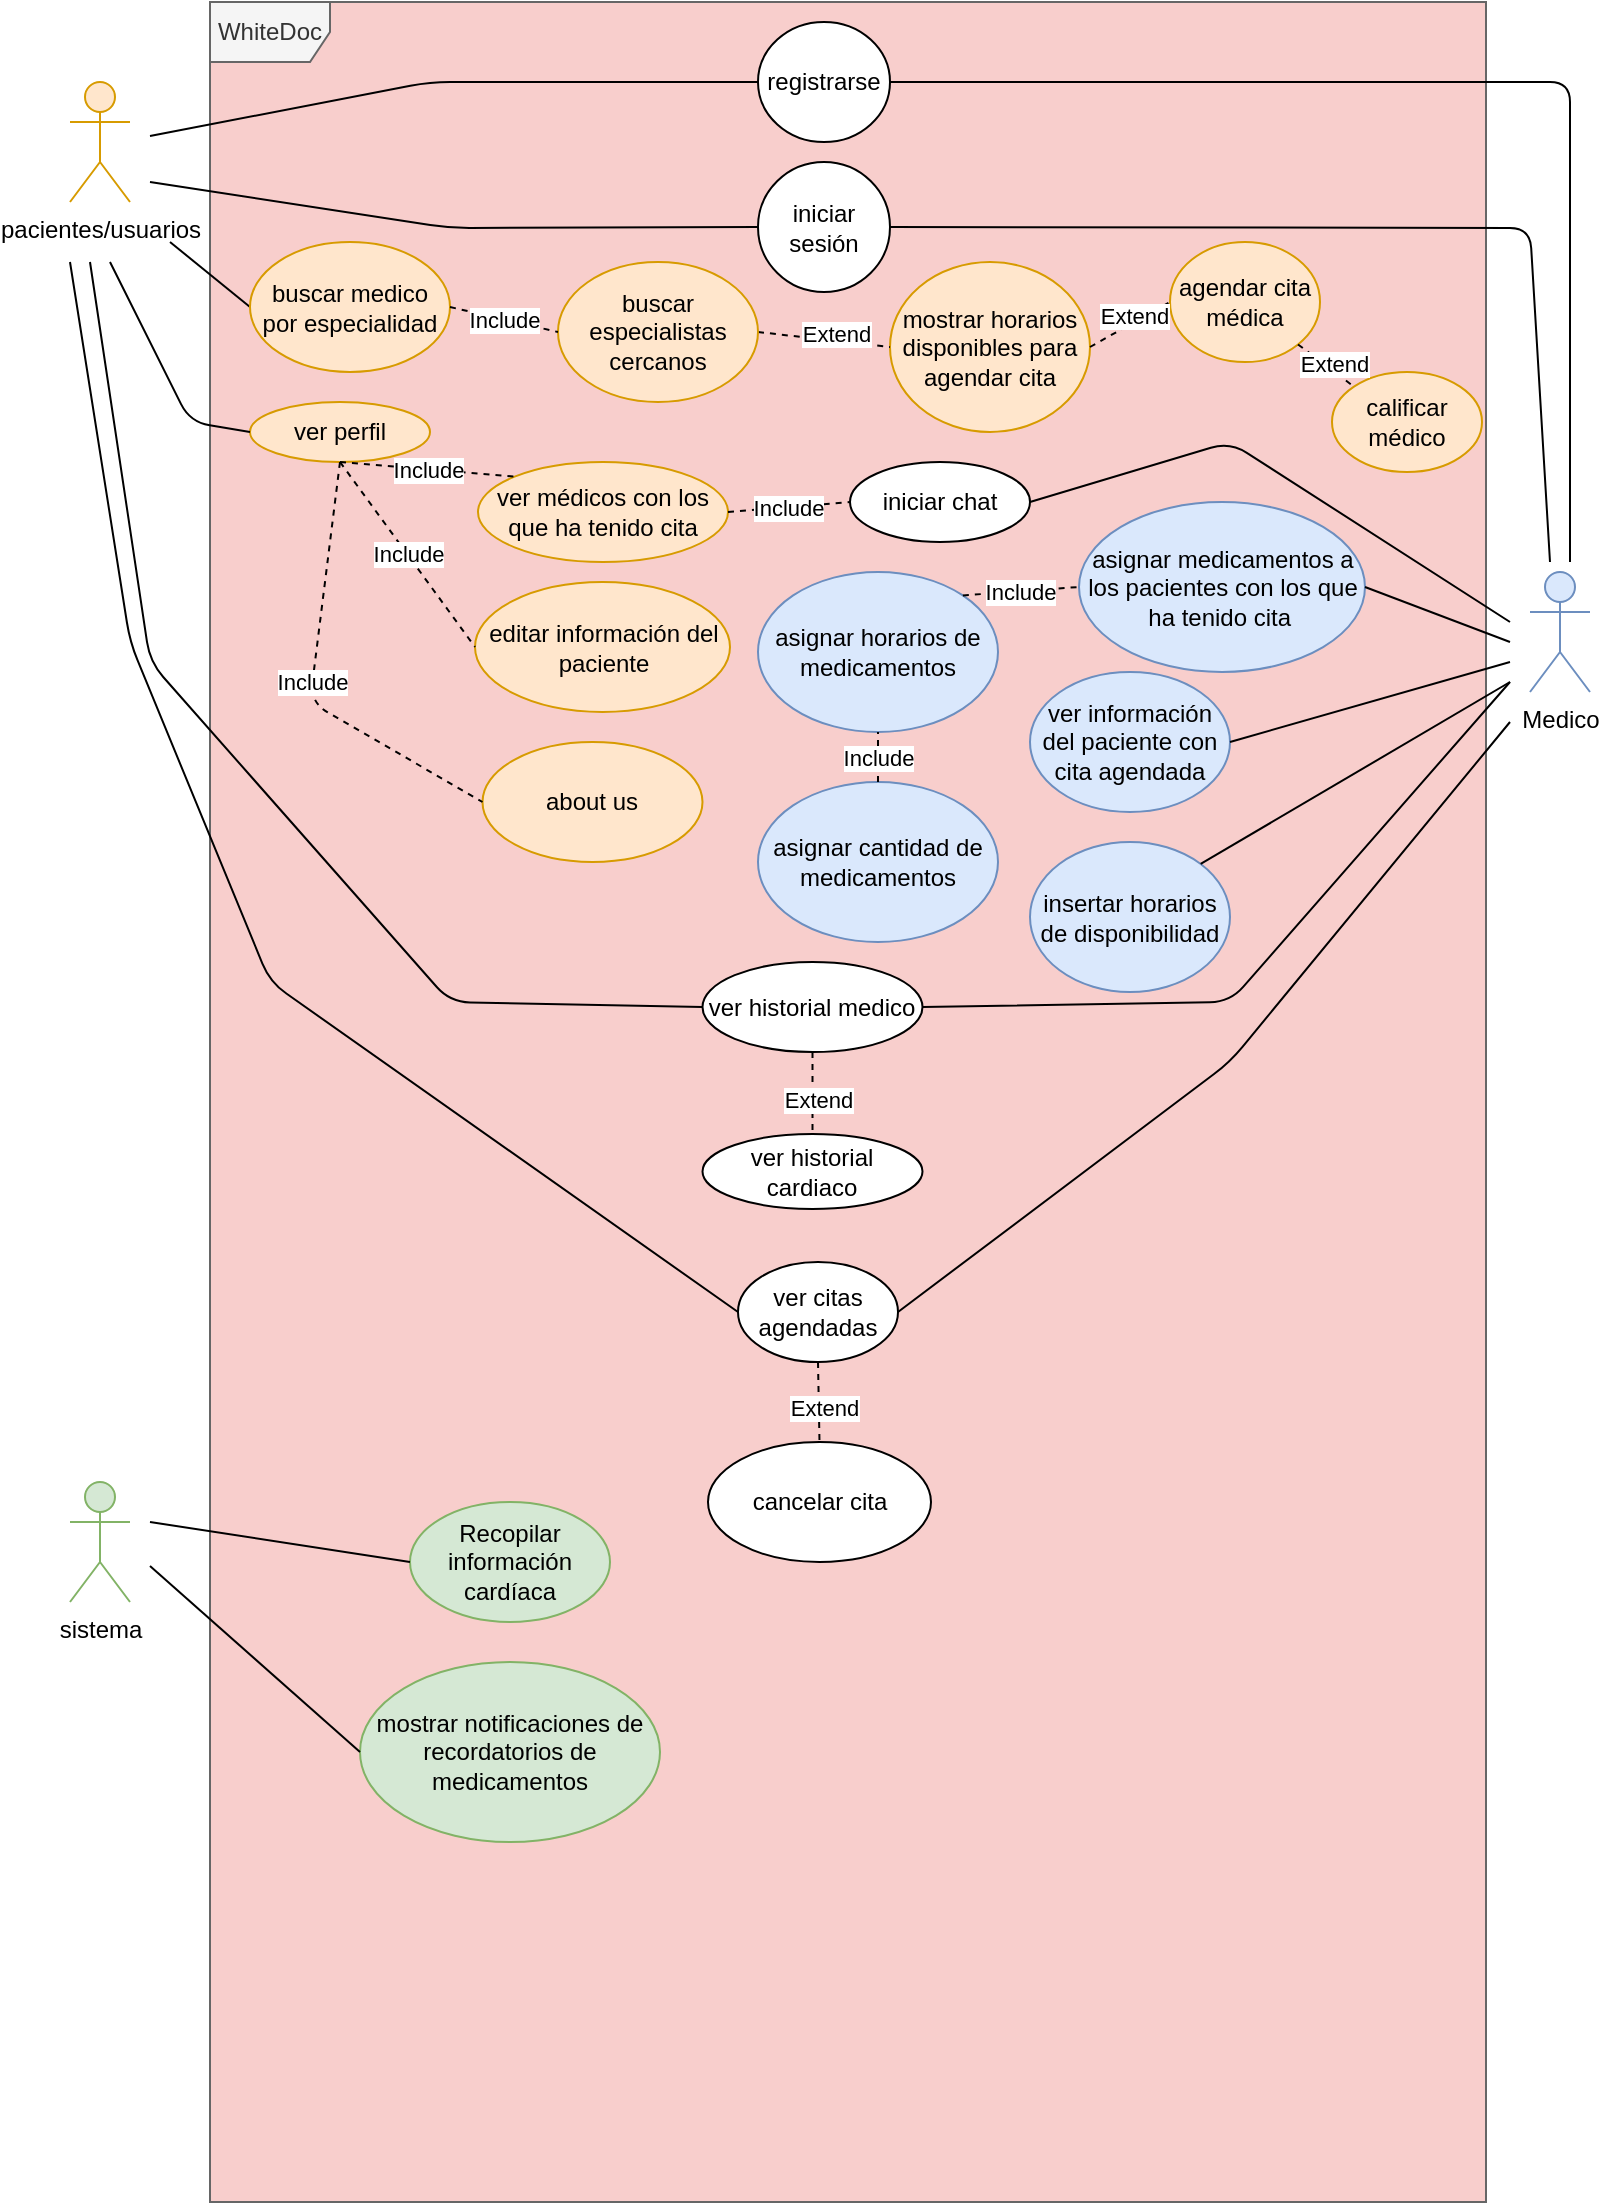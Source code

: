 <mxfile version="12.7.9" type="device"><diagram id="wzjCCaeHYK6Bdz28c1uT" name="Page-1"><mxGraphModel dx="782" dy="437" grid="1" gridSize="10" guides="1" tooltips="1" connect="1" arrows="1" fold="1" page="1" pageScale="1" pageWidth="827" pageHeight="1169" math="0" shadow="0"><root><mxCell id="0"/><mxCell id="1" parent="0"/><mxCell id="hRwqOwwQppAHz8SjOL_Y-2" value="pacientes/usuarios" style="shape=umlActor;verticalLabelPosition=bottom;labelBackgroundColor=#ffffff;verticalAlign=top;html=1;outlineConnect=0;fillColor=#ffe6cc;strokeColor=#d79b00;" parent="1" vertex="1"><mxGeometry x="40" y="40" width="30" height="60" as="geometry"/></mxCell><mxCell id="hRwqOwwQppAHz8SjOL_Y-3" value="Medico" style="shape=umlActor;verticalLabelPosition=bottom;labelBackgroundColor=#ffffff;verticalAlign=top;html=1;outlineConnect=0;fillColor=#dae8fc;strokeColor=#6c8ebf;" parent="1" vertex="1"><mxGeometry x="770" y="285" width="30" height="60" as="geometry"/></mxCell><mxCell id="hRwqOwwQppAHz8SjOL_Y-5" value="sistema" style="shape=umlActor;verticalLabelPosition=bottom;labelBackgroundColor=#ffffff;verticalAlign=top;html=1;outlineConnect=0;fillColor=#d5e8d4;strokeColor=#82b366;" parent="1" vertex="1"><mxGeometry x="40" y="740" width="30" height="60" as="geometry"/></mxCell><mxCell id="hRwqOwwQppAHz8SjOL_Y-10" value="WhiteDoc" style="shape=umlFrame;whiteSpace=wrap;html=1;fillColor=#f5f5f5;strokeColor=#666666;shadow=0;swimlaneFillColor=#F8CECC;fontColor=#333333;" parent="1" vertex="1"><mxGeometry x="110" width="638" height="1100" as="geometry"/></mxCell><mxCell id="hRwqOwwQppAHz8SjOL_Y-14" value="iniciar sesión" style="ellipse;whiteSpace=wrap;html=1;" parent="1" vertex="1"><mxGeometry x="384" y="80" width="66" height="65" as="geometry"/></mxCell><mxCell id="hRwqOwwQppAHz8SjOL_Y-15" value="iniciar chat" style="ellipse;whiteSpace=wrap;html=1;" parent="1" vertex="1"><mxGeometry x="430" y="230" width="90" height="40" as="geometry"/></mxCell><mxCell id="hRwqOwwQppAHz8SjOL_Y-16" value="mostrar notificaciones de recordatorios de medicamentos" style="ellipse;whiteSpace=wrap;html=1;fillColor=#d5e8d4;strokeColor=#82b366;" parent="1" vertex="1"><mxGeometry x="185" y="830" width="150" height="90" as="geometry"/></mxCell><mxCell id="hRwqOwwQppAHz8SjOL_Y-17" value="mostrar horarios disponibles para agendar cita" style="ellipse;whiteSpace=wrap;html=1;fillColor=#ffe6cc;strokeColor=#d79b00;" parent="1" vertex="1"><mxGeometry x="450" y="130" width="100" height="85" as="geometry"/></mxCell><mxCell id="hRwqOwwQppAHz8SjOL_Y-18" value="Recopilar información cardíaca" style="ellipse;whiteSpace=wrap;html=1;fillColor=#d5e8d4;strokeColor=#82b366;" parent="1" vertex="1"><mxGeometry x="210" y="750" width="100" height="60" as="geometry"/></mxCell><mxCell id="hRwqOwwQppAHz8SjOL_Y-19" value="agendar cita médica" style="ellipse;whiteSpace=wrap;html=1;fillColor=#ffe6cc;strokeColor=#d79b00;" parent="1" vertex="1"><mxGeometry x="590" y="120" width="75" height="60" as="geometry"/></mxCell><mxCell id="hRwqOwwQppAHz8SjOL_Y-20" value="about us" style="ellipse;whiteSpace=wrap;html=1;fillColor=#ffe6cc;strokeColor=#d79b00;" parent="1" vertex="1"><mxGeometry x="246.25" y="370" width="110" height="60" as="geometry"/></mxCell><mxCell id="hRwqOwwQppAHz8SjOL_Y-22" value="ver historial medico" style="ellipse;whiteSpace=wrap;html=1;" parent="1" vertex="1"><mxGeometry x="356.25" y="480" width="110" height="45" as="geometry"/></mxCell><mxCell id="hRwqOwwQppAHz8SjOL_Y-26" value="asignar medicamentos a los pacientes con los que ha tenido cita&amp;nbsp;" style="ellipse;whiteSpace=wrap;html=1;fillColor=#dae8fc;strokeColor=#6c8ebf;" parent="1" vertex="1"><mxGeometry x="544.5" y="250" width="143" height="85" as="geometry"/></mxCell><mxCell id="hRwqOwwQppAHz8SjOL_Y-27" value="ver perfil" style="ellipse;whiteSpace=wrap;html=1;fillColor=#ffe6cc;strokeColor=#d79b00;" parent="1" vertex="1"><mxGeometry x="130" y="200" width="90" height="30" as="geometry"/></mxCell><mxCell id="hRwqOwwQppAHz8SjOL_Y-31" value="asignar cantidad de medicamentos" style="ellipse;whiteSpace=wrap;html=1;fillColor=#dae8fc;strokeColor=#6c8ebf;" parent="1" vertex="1"><mxGeometry x="384" y="390" width="120" height="80" as="geometry"/></mxCell><mxCell id="hRwqOwwQppAHz8SjOL_Y-33" value="cancelar cita" style="ellipse;whiteSpace=wrap;html=1;" parent="1" vertex="1"><mxGeometry x="359" y="720" width="111.5" height="60" as="geometry"/></mxCell><mxCell id="hRwqOwwQppAHz8SjOL_Y-34" value="asignar horarios de medicamentos" style="ellipse;whiteSpace=wrap;html=1;fillColor=#dae8fc;strokeColor=#6c8ebf;" parent="1" vertex="1"><mxGeometry x="384" y="285" width="120" height="80" as="geometry"/></mxCell><mxCell id="hRwqOwwQppAHz8SjOL_Y-35" value="" style="endArrow=none;html=1;entryX=0;entryY=0.5;entryDx=0;entryDy=0;" parent="1" target="hRwqOwwQppAHz8SjOL_Y-128" edge="1"><mxGeometry width="50" height="50" relative="1" as="geometry"><mxPoint x="80" y="67" as="sourcePoint"/><mxPoint x="170" y="35" as="targetPoint"/><Array as="points"><mxPoint x="220" y="40"/></Array></mxGeometry></mxCell><mxCell id="hRwqOwwQppAHz8SjOL_Y-36" value="" style="endArrow=none;html=1;entryX=0;entryY=0.5;entryDx=0;entryDy=0;" parent="1" target="hRwqOwwQppAHz8SjOL_Y-14" edge="1"><mxGeometry width="50" height="50" relative="1" as="geometry"><mxPoint x="80" y="90" as="sourcePoint"/><mxPoint x="170" y="150" as="targetPoint"/><Array as="points"><mxPoint x="230" y="113"/></Array></mxGeometry></mxCell><mxCell id="hRwqOwwQppAHz8SjOL_Y-37" value="" style="endArrow=none;html=1;exitX=0;exitY=0.5;exitDx=0;exitDy=0;" parent="1" source="hRwqOwwQppAHz8SjOL_Y-51" edge="1"><mxGeometry width="50" height="50" relative="1" as="geometry"><mxPoint x="90" y="300" as="sourcePoint"/><mxPoint x="90" y="120" as="targetPoint"/></mxGeometry></mxCell><mxCell id="hRwqOwwQppAHz8SjOL_Y-38" value="" style="endArrow=none;html=1;exitX=1;exitY=0.5;exitDx=0;exitDy=0;" parent="1" source="hRwqOwwQppAHz8SjOL_Y-22" edge="1"><mxGeometry width="50" height="50" relative="1" as="geometry"><mxPoint x="640" y="410" as="sourcePoint"/><mxPoint x="760" y="340" as="targetPoint"/><Array as="points"><mxPoint x="620" y="500"/></Array></mxGeometry></mxCell><mxCell id="hRwqOwwQppAHz8SjOL_Y-42" value="" style="endArrow=none;html=1;entryX=0;entryY=0.5;entryDx=0;entryDy=0;" parent="1" target="hRwqOwwQppAHz8SjOL_Y-27" edge="1"><mxGeometry width="50" height="50" relative="1" as="geometry"><mxPoint x="60" y="130" as="sourcePoint"/><mxPoint x="80" y="330" as="targetPoint"/><Array as="points"><mxPoint x="100" y="210"/></Array></mxGeometry></mxCell><mxCell id="hRwqOwwQppAHz8SjOL_Y-43" value="" style="endArrow=none;html=1;exitX=0;exitY=0.5;exitDx=0;exitDy=0;" parent="1" source="hRwqOwwQppAHz8SjOL_Y-22" edge="1"><mxGeometry width="50" height="50" relative="1" as="geometry"><mxPoint x="140" y="440" as="sourcePoint"/><mxPoint x="50" y="130" as="targetPoint"/><Array as="points"><mxPoint x="230" y="500"/><mxPoint x="80" y="330"/></Array></mxGeometry></mxCell><mxCell id="hRwqOwwQppAHz8SjOL_Y-45" value="editar&amp;nbsp;información del paciente" style="ellipse;whiteSpace=wrap;html=1;fillColor=#ffe6cc;strokeColor=#d79b00;" parent="1" vertex="1"><mxGeometry x="242.5" y="290" width="127.5" height="65" as="geometry"/></mxCell><mxCell id="hRwqOwwQppAHz8SjOL_Y-50" value="ver historial cardiaco" style="ellipse;whiteSpace=wrap;html=1;" parent="1" vertex="1"><mxGeometry x="356.25" y="566" width="110" height="37.5" as="geometry"/></mxCell><mxCell id="hRwqOwwQppAHz8SjOL_Y-51" value="buscar medico por especialidad" style="ellipse;whiteSpace=wrap;html=1;fillColor=#ffe6cc;strokeColor=#d79b00;" parent="1" vertex="1"><mxGeometry x="130" y="120" width="100" height="65" as="geometry"/></mxCell><mxCell id="hRwqOwwQppAHz8SjOL_Y-58" value="ver citas agendadas" style="ellipse;whiteSpace=wrap;html=1;" parent="1" vertex="1"><mxGeometry x="374" y="630" width="80" height="50" as="geometry"/></mxCell><mxCell id="hRwqOwwQppAHz8SjOL_Y-68" value="Extend" style="endArrow=none;dashed=1;html=1;exitX=1;exitY=0.5;exitDx=0;exitDy=0;entryX=0;entryY=0.5;entryDx=0;entryDy=0;" parent="1" source="hRwqOwwQppAHz8SjOL_Y-17" target="hRwqOwwQppAHz8SjOL_Y-19" edge="1"><mxGeometry x="0.178" y="3" width="50" height="50" relative="1" as="geometry"><mxPoint x="380" y="370" as="sourcePoint"/><mxPoint x="410" y="350" as="targetPoint"/><mxPoint as="offset"/></mxGeometry></mxCell><mxCell id="hRwqOwwQppAHz8SjOL_Y-72" value="ver médicos con los que ha tenido cita" style="ellipse;whiteSpace=wrap;html=1;fillColor=#ffe6cc;strokeColor=#d79b00;" parent="1" vertex="1"><mxGeometry x="244" y="230" width="125" height="50" as="geometry"/></mxCell><mxCell id="hRwqOwwQppAHz8SjOL_Y-74" value="Include" style="endArrow=none;dashed=1;html=1;exitX=0.5;exitY=1;exitDx=0;exitDy=0;entryX=0;entryY=0;entryDx=0;entryDy=0;" parent="1" source="hRwqOwwQppAHz8SjOL_Y-27" target="hRwqOwwQppAHz8SjOL_Y-72" edge="1"><mxGeometry width="50" height="50" relative="1" as="geometry"><mxPoint x="251.82" y="330.607" as="sourcePoint"/><mxPoint x="264.436" y="356.313" as="targetPoint"/></mxGeometry></mxCell><mxCell id="hRwqOwwQppAHz8SjOL_Y-77" value="Include" style="endArrow=none;dashed=1;html=1;exitX=1;exitY=0.5;exitDx=0;exitDy=0;entryX=0;entryY=0.5;entryDx=0;entryDy=0;" parent="1" source="hRwqOwwQppAHz8SjOL_Y-72" target="hRwqOwwQppAHz8SjOL_Y-15" edge="1"><mxGeometry width="50" height="50" relative="1" as="geometry"><mxPoint x="370.0" y="459.997" as="sourcePoint"/><mxPoint x="460.304" y="521.641" as="targetPoint"/></mxGeometry></mxCell><mxCell id="hRwqOwwQppAHz8SjOL_Y-78" value="" style="endArrow=none;html=1;entryX=0;entryY=0.5;entryDx=0;entryDy=0;" parent="1" target="hRwqOwwQppAHz8SjOL_Y-58" edge="1"><mxGeometry width="50" height="50" relative="1" as="geometry"><mxPoint x="40" y="130" as="sourcePoint"/><mxPoint x="120" y="370" as="targetPoint"/><Array as="points"><mxPoint x="70" y="320"/><mxPoint x="140" y="490"/></Array></mxGeometry></mxCell><mxCell id="hRwqOwwQppAHz8SjOL_Y-79" value="Include" style="endArrow=none;dashed=1;html=1;exitX=0.5;exitY=1;exitDx=0;exitDy=0;entryX=0;entryY=0.5;entryDx=0;entryDy=0;" parent="1" source="hRwqOwwQppAHz8SjOL_Y-27" target="hRwqOwwQppAHz8SjOL_Y-45" edge="1"><mxGeometry width="50" height="50" relative="1" as="geometry"><mxPoint x="216.82" y="328.107" as="sourcePoint"/><mxPoint x="243.484" y="389.751" as="targetPoint"/></mxGeometry></mxCell><mxCell id="hRwqOwwQppAHz8SjOL_Y-82" value="Include" style="endArrow=none;dashed=1;html=1;exitX=0.5;exitY=1;exitDx=0;exitDy=0;entryX=0;entryY=0.5;entryDx=0;entryDy=0;" parent="1" source="hRwqOwwQppAHz8SjOL_Y-27" target="hRwqOwwQppAHz8SjOL_Y-20" edge="1"><mxGeometry width="50" height="50" relative="1" as="geometry"><mxPoint x="150" y="265" as="sourcePoint"/><mxPoint x="190" y="425" as="targetPoint"/><Array as="points"><mxPoint x="160" y="350"/></Array></mxGeometry></mxCell><mxCell id="hRwqOwwQppAHz8SjOL_Y-83" value="Extend" style="endArrow=none;dashed=1;html=1;exitX=1;exitY=0.5;exitDx=0;exitDy=0;entryX=0;entryY=0.5;entryDx=0;entryDy=0;" parent="1" source="p5WAkDZdGqhxlX5dkaKS-2" target="hRwqOwwQppAHz8SjOL_Y-17" edge="1"><mxGeometry x="0.178" y="3" width="50" height="50" relative="1" as="geometry"><mxPoint x="370" y="190" as="sourcePoint"/><mxPoint x="415" y="201.25" as="targetPoint"/><mxPoint as="offset"/></mxGeometry></mxCell><mxCell id="hRwqOwwQppAHz8SjOL_Y-90" value="" style="endArrow=none;html=1;exitX=1;exitY=0.5;exitDx=0;exitDy=0;" parent="1" source="hRwqOwwQppAHz8SjOL_Y-14" edge="1"><mxGeometry width="50" height="50" relative="1" as="geometry"><mxPoint x="540" y="10" as="sourcePoint"/><mxPoint x="780" y="280" as="targetPoint"/><Array as="points"><mxPoint x="770" y="113"/></Array></mxGeometry></mxCell><mxCell id="hRwqOwwQppAHz8SjOL_Y-91" value="" style="endArrow=none;html=1;exitX=1;exitY=0.5;exitDx=0;exitDy=0;" parent="1" source="hRwqOwwQppAHz8SjOL_Y-58" edge="1"><mxGeometry width="50" height="50" relative="1" as="geometry"><mxPoint x="570" y="635" as="sourcePoint"/><mxPoint x="760" y="360" as="targetPoint"/><Array as="points"><mxPoint x="620" y="530"/></Array></mxGeometry></mxCell><mxCell id="hRwqOwwQppAHz8SjOL_Y-92" value="" style="endArrow=none;html=1;exitX=1;exitY=0.5;exitDx=0;exitDy=0;" parent="1" source="hRwqOwwQppAHz8SjOL_Y-15" edge="1"><mxGeometry width="50" height="50" relative="1" as="geometry"><mxPoint x="615" y="320" as="sourcePoint"/><mxPoint x="760" y="310" as="targetPoint"/><Array as="points"><mxPoint x="620" y="220"/></Array></mxGeometry></mxCell><mxCell id="hRwqOwwQppAHz8SjOL_Y-93" value="ver información del paciente con cita agendada" style="ellipse;whiteSpace=wrap;html=1;fillColor=#dae8fc;strokeColor=#6c8ebf;" parent="1" vertex="1"><mxGeometry x="520" y="335" width="100" height="70" as="geometry"/></mxCell><mxCell id="hRwqOwwQppAHz8SjOL_Y-94" value="" style="endArrow=none;html=1;exitX=1;exitY=0.5;exitDx=0;exitDy=0;" parent="1" source="hRwqOwwQppAHz8SjOL_Y-26" edge="1"><mxGeometry width="50" height="50" relative="1" as="geometry"><mxPoint x="580" y="507" as="sourcePoint"/><mxPoint x="760" y="320" as="targetPoint"/></mxGeometry></mxCell><mxCell id="hRwqOwwQppAHz8SjOL_Y-117" value="" style="endArrow=none;html=1;entryX=0;entryY=0.5;entryDx=0;entryDy=0;" parent="1" target="hRwqOwwQppAHz8SjOL_Y-18" edge="1"><mxGeometry width="50" height="50" relative="1" as="geometry"><mxPoint x="80" y="760" as="sourcePoint"/><mxPoint x="120.004" y="840.004" as="targetPoint"/></mxGeometry></mxCell><mxCell id="hRwqOwwQppAHz8SjOL_Y-128" value="registrarse" style="ellipse;whiteSpace=wrap;html=1;" parent="1" vertex="1"><mxGeometry x="384" y="10" width="66" height="60" as="geometry"/></mxCell><mxCell id="p5WAkDZdGqhxlX5dkaKS-2" value="buscar especialistas cercanos" style="ellipse;whiteSpace=wrap;html=1;fillColor=#ffe6cc;strokeColor=#d79b00;" parent="1" vertex="1"><mxGeometry x="284" y="130" width="100" height="70" as="geometry"/></mxCell><mxCell id="p5WAkDZdGqhxlX5dkaKS-4" value="Include" style="endArrow=none;dashed=1;html=1;exitX=1;exitY=0.5;exitDx=0;exitDy=0;entryX=0;entryY=0.5;entryDx=0;entryDy=0;" parent="1" source="hRwqOwwQppAHz8SjOL_Y-51" target="p5WAkDZdGqhxlX5dkaKS-2" edge="1"><mxGeometry width="50" height="50" relative="1" as="geometry"><mxPoint x="200.56" y="140" as="sourcePoint"/><mxPoint x="299.996" y="132.563" as="targetPoint"/></mxGeometry></mxCell><mxCell id="p5WAkDZdGqhxlX5dkaKS-8" value="Extend" style="endArrow=none;dashed=1;html=1;exitX=0.5;exitY=1;exitDx=0;exitDy=0;entryX=0.5;entryY=0;entryDx=0;entryDy=0;" parent="1" source="hRwqOwwQppAHz8SjOL_Y-58" target="hRwqOwwQppAHz8SjOL_Y-33" edge="1"><mxGeometry x="0.178" y="3" width="50" height="50" relative="1" as="geometry"><mxPoint x="540" y="700" as="sourcePoint"/><mxPoint x="600" y="730" as="targetPoint"/><mxPoint as="offset"/></mxGeometry></mxCell><mxCell id="p5WAkDZdGqhxlX5dkaKS-10" value="" style="endArrow=none;html=1;entryX=0;entryY=0.5;entryDx=0;entryDy=0;" parent="1" target="hRwqOwwQppAHz8SjOL_Y-16" edge="1"><mxGeometry width="50" height="50" relative="1" as="geometry"><mxPoint x="80" y="782" as="sourcePoint"/><mxPoint x="254" y="1040" as="targetPoint"/><Array as="points"/></mxGeometry></mxCell><mxCell id="p5WAkDZdGqhxlX5dkaKS-11" value="" style="endArrow=none;html=1;exitX=1;exitY=0.5;exitDx=0;exitDy=0;" parent="1" source="hRwqOwwQppAHz8SjOL_Y-93" edge="1"><mxGeometry width="50" height="50" relative="1" as="geometry"><mxPoint x="671" y="335" as="sourcePoint"/><mxPoint x="760" y="330" as="targetPoint"/></mxGeometry></mxCell><mxCell id="p5WAkDZdGqhxlX5dkaKS-13" value="" style="endArrow=none;html=1;exitX=1;exitY=0.5;exitDx=0;exitDy=0;" parent="1" source="hRwqOwwQppAHz8SjOL_Y-128" edge="1"><mxGeometry width="50" height="50" relative="1" as="geometry"><mxPoint x="493" y="67.273" as="sourcePoint"/><mxPoint x="790" y="280" as="targetPoint"/><Array as="points"><mxPoint x="790" y="40"/></Array></mxGeometry></mxCell><mxCell id="ggn8yOmosLa2_SVaG_2L-1" value="calificar médico" style="ellipse;whiteSpace=wrap;html=1;fillColor=#ffe6cc;strokeColor=#d79b00;" parent="1" vertex="1"><mxGeometry x="671" y="185" width="75" height="50" as="geometry"/></mxCell><mxCell id="ggn8yOmosLa2_SVaG_2L-2" value="Extend" style="endArrow=none;dashed=1;html=1;exitX=1;exitY=1;exitDx=0;exitDy=0;entryX=0;entryY=0;entryDx=0;entryDy=0;" parent="1" source="hRwqOwwQppAHz8SjOL_Y-19" target="ggn8yOmosLa2_SVaG_2L-1" edge="1"><mxGeometry x="0.178" y="3" width="50" height="50" relative="1" as="geometry"><mxPoint x="671" y="145" as="sourcePoint"/><mxPoint x="699.5" y="105" as="targetPoint"/><mxPoint as="offset"/></mxGeometry></mxCell><mxCell id="ggn8yOmosLa2_SVaG_2L-5" value="Include" style="endArrow=none;dashed=1;html=1;exitX=1;exitY=0;exitDx=0;exitDy=0;entryX=0;entryY=0.5;entryDx=0;entryDy=0;" parent="1" source="hRwqOwwQppAHz8SjOL_Y-34" target="hRwqOwwQppAHz8SjOL_Y-26" edge="1"><mxGeometry width="50" height="50" relative="1" as="geometry"><mxPoint x="389.0" y="275" as="sourcePoint"/><mxPoint x="450" y="270" as="targetPoint"/></mxGeometry></mxCell><mxCell id="ggn8yOmosLa2_SVaG_2L-6" value="Include" style="endArrow=none;dashed=1;html=1;exitX=0.5;exitY=0;exitDx=0;exitDy=0;entryX=0.5;entryY=1;entryDx=0;entryDy=0;" parent="1" source="hRwqOwwQppAHz8SjOL_Y-31" target="hRwqOwwQppAHz8SjOL_Y-34" edge="1"><mxGeometry width="50" height="50" relative="1" as="geometry"><mxPoint x="399.0" y="285" as="sourcePoint"/><mxPoint x="460" y="280" as="targetPoint"/></mxGeometry></mxCell><mxCell id="ggn8yOmosLa2_SVaG_2L-7" value="Extend" style="endArrow=none;dashed=1;html=1;exitX=0.5;exitY=1;exitDx=0;exitDy=0;entryX=0.5;entryY=0;entryDx=0;entryDy=0;" parent="1" source="hRwqOwwQppAHz8SjOL_Y-22" target="hRwqOwwQppAHz8SjOL_Y-50" edge="1"><mxGeometry x="0.178" y="3" width="50" height="50" relative="1" as="geometry"><mxPoint x="424" y="690" as="sourcePoint"/><mxPoint x="424.75" y="730" as="targetPoint"/><mxPoint as="offset"/></mxGeometry></mxCell><mxCell id="ggn8yOmosLa2_SVaG_2L-8" value="insertar horarios de disponibilidad" style="ellipse;whiteSpace=wrap;html=1;fillColor=#dae8fc;strokeColor=#6c8ebf;" parent="1" vertex="1"><mxGeometry x="520" y="420" width="100" height="75" as="geometry"/></mxCell><mxCell id="ggn8yOmosLa2_SVaG_2L-9" value="" style="endArrow=none;html=1;exitX=1;exitY=0;exitDx=0;exitDy=0;" parent="1" source="ggn8yOmosLa2_SVaG_2L-8" edge="1"><mxGeometry width="50" height="50" relative="1" as="geometry"><mxPoint x="630" y="380" as="sourcePoint"/><mxPoint x="760" y="340" as="targetPoint"/></mxGeometry></mxCell></root></mxGraphModel></diagram></mxfile>